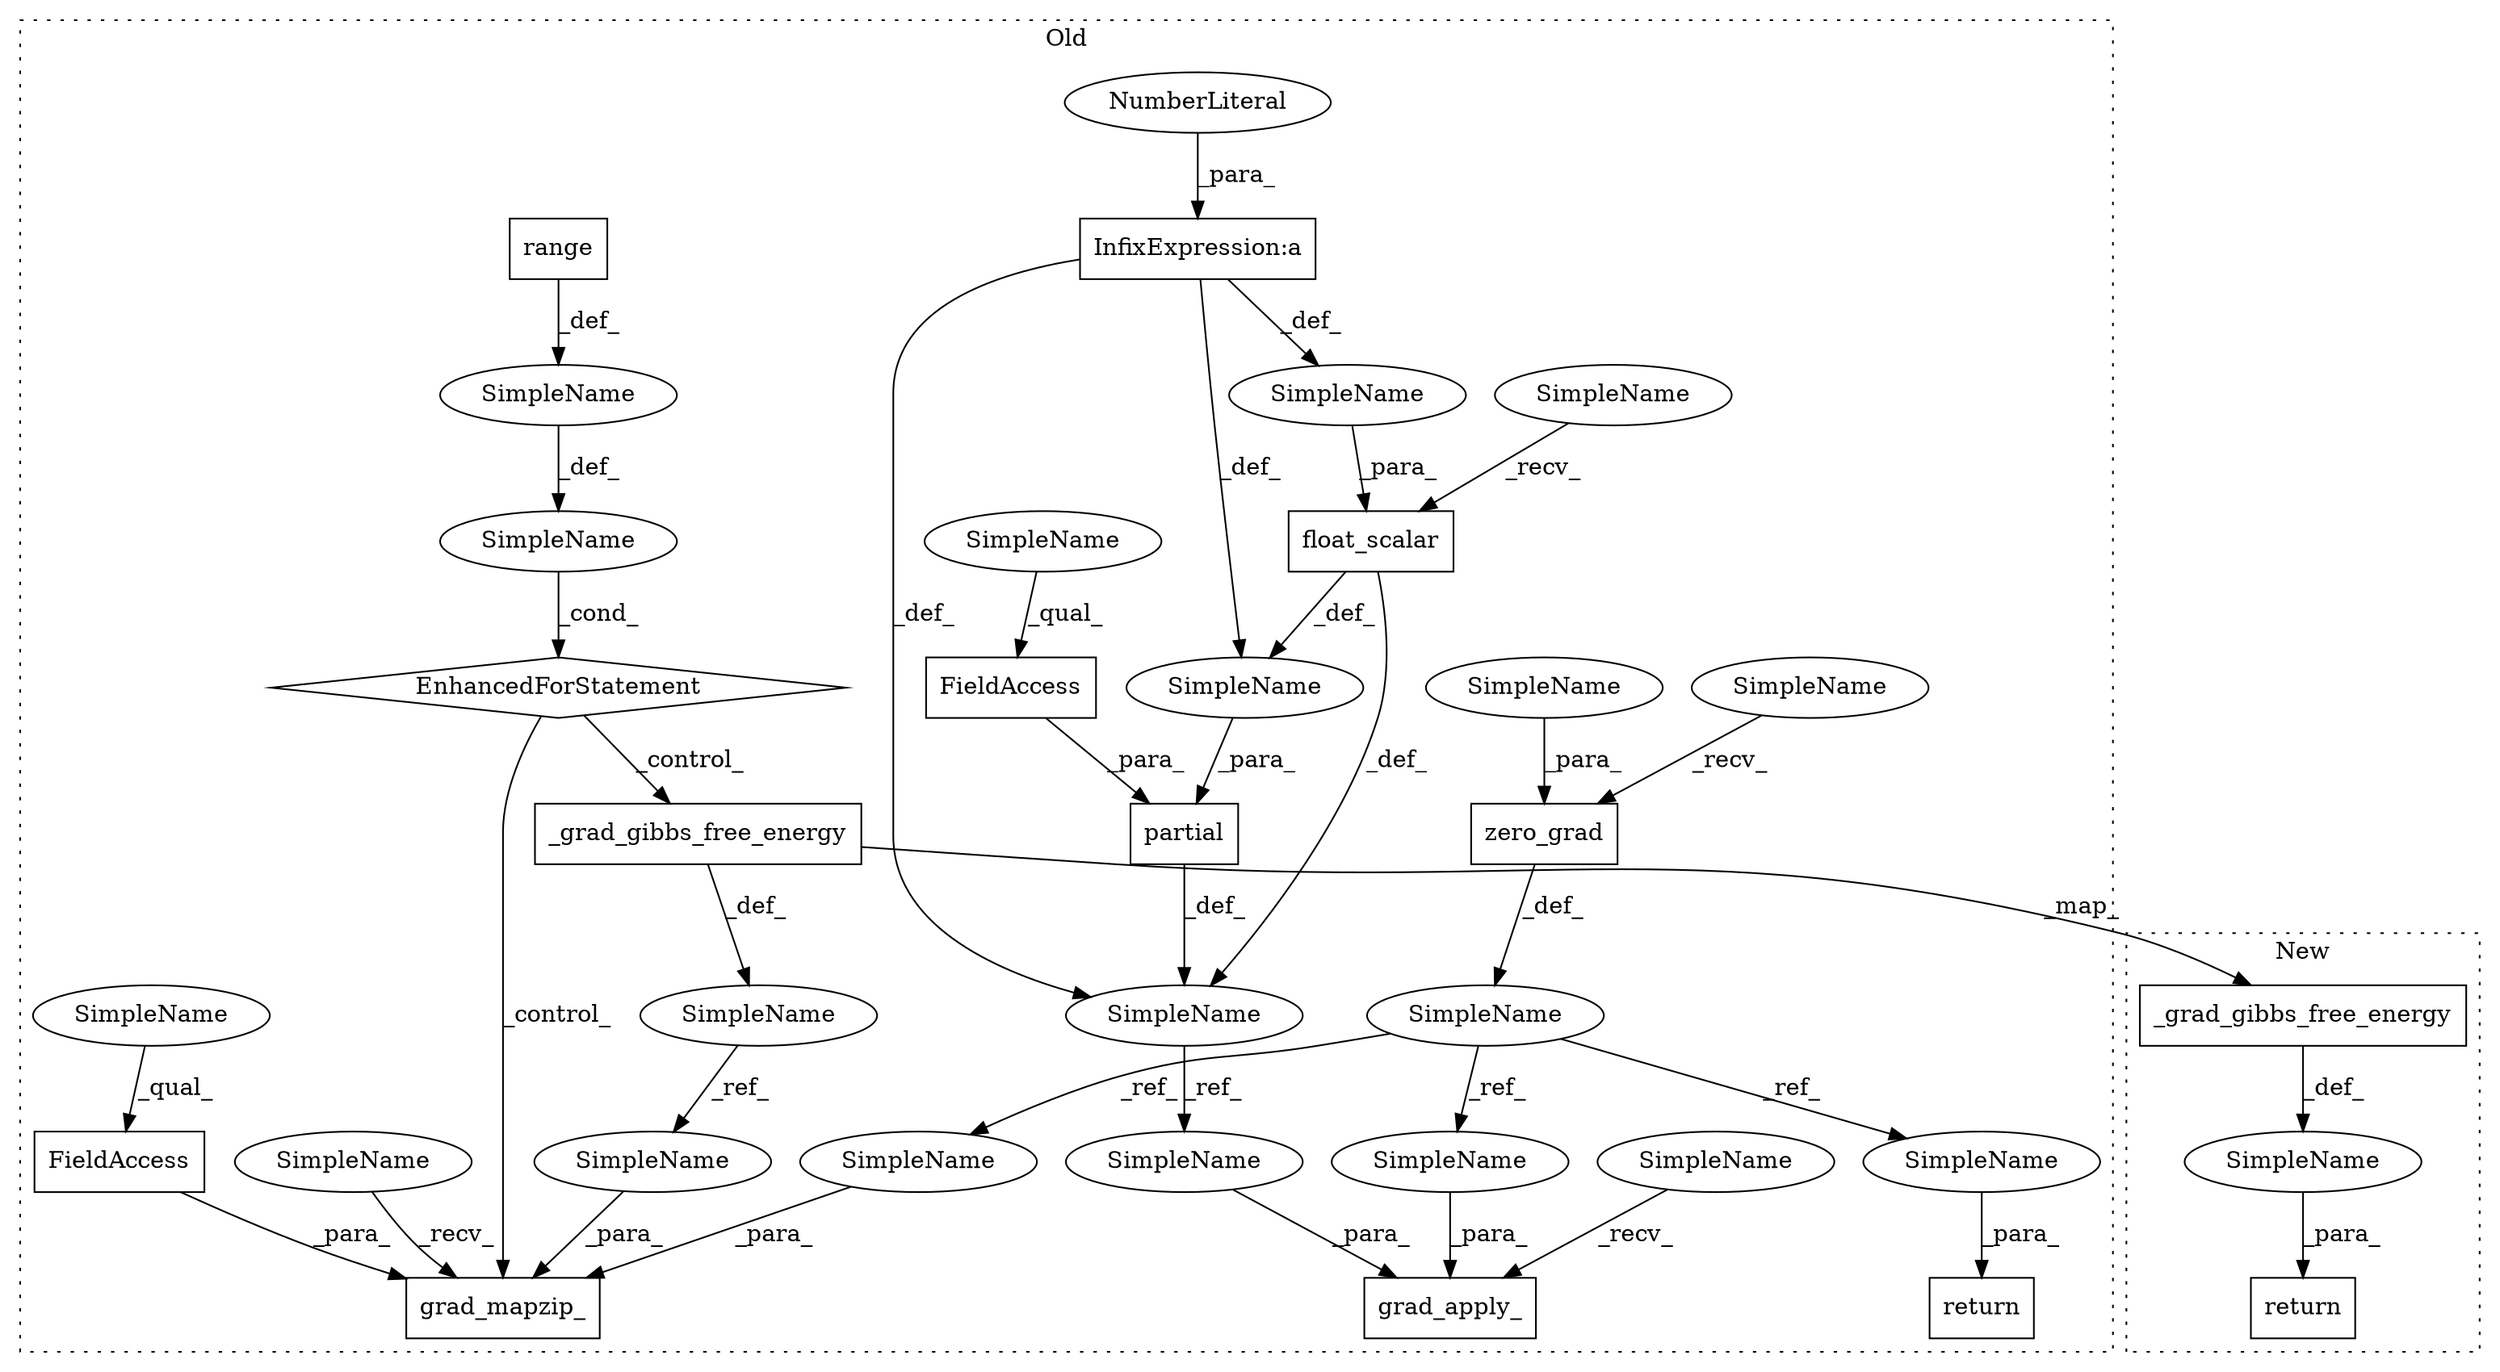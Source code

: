 digraph G {
subgraph cluster0 {
1 [label="_grad_gibbs_free_energy" a="32" s="14140,14167" l="24,1" shape="box"];
3 [label="EnhancedForStatement" a="70" s="13941,14014" l="53,2" shape="diamond"];
4 [label="SimpleName" a="42" s="13998" l="1" shape="ellipse"];
5 [label="SimpleName" a="42" s="14126" l="8" shape="ellipse"];
6 [label="grad_mapzip_" a="32" s="14190,14234" l="13,1" shape="box"];
7 [label="FieldAccess" a="22" s="14203" l="13" shape="box"];
8 [label="float_scalar" a="32" s="14285,14307" l="13,1" shape="box"];
9 [label="grad_apply_" a="32" s="14329,14355" l="12,1" shape="box"];
10 [label="SimpleName" a="42" s="" l="" shape="ellipse"];
11 [label="partial" a="32" s="14253,14308" l="8,1" shape="box"];
12 [label="InfixExpression:a" a="27" s="14299" l="3" shape="box"];
13 [label="NumberLiteral" a="34" s="14298" l="1" shape="ellipse"];
14 [label="FieldAccess" a="22" s="14261" l="14" shape="box"];
15 [label="range" a="32" s="14002,14013" l="6,1" shape="box"];
16 [label="SimpleName" a="42" s="" l="" shape="ellipse"];
17 [label="zero_grad" a="32" s="13920,13934" l="10,1" shape="box"];
18 [label="SimpleName" a="42" s="" l="" shape="ellipse"];
19 [label="SimpleName" a="42" s="13897" l="8" shape="ellipse"];
20 [label="SimpleName" a="42" s="14247" l="5" shape="ellipse"];
23 [label="return" a="41" s="14362" l="7" shape="box"];
24 [label="SimpleName" a="42" s="13906" l="13" shape="ellipse"];
25 [label="SimpleName" a="42" s="14315" l="13" shape="ellipse"];
26 [label="SimpleName" a="42" s="14176" l="13" shape="ellipse"];
27 [label="SimpleName" a="42" s="13930" l="4" shape="ellipse"];
28 [label="SimpleName" a="42" s="14369" l="8" shape="ellipse"];
29 [label="SimpleName" a="42" s="14347" l="8" shape="ellipse"];
30 [label="SimpleName" a="42" s="14226" l="8" shape="ellipse"];
31 [label="SimpleName" a="42" s="14341" l="5" shape="ellipse"];
32 [label="SimpleName" a="42" s="14217" l="8" shape="ellipse"];
33 [label="SimpleName" a="42" s="14203" l="8" shape="ellipse"];
34 [label="SimpleName" a="42" s="14261" l="8" shape="ellipse"];
35 [label="SimpleName" a="42" s="14276" l="8" shape="ellipse"];
label = "Old";
style="dotted";
}
subgraph cluster1 {
2 [label="_grad_gibbs_free_energy" a="32" s="13804,13831" l="24,1" shape="box"];
21 [label="SimpleName" a="42" s="" l="" shape="ellipse"];
22 [label="return" a="41" s="13792" l="7" shape="box"];
label = "New";
style="dotted";
}
1 -> 2 [label="_map_"];
1 -> 5 [label="_def_"];
2 -> 21 [label="_def_"];
3 -> 6 [label="_control_"];
3 -> 1 [label="_control_"];
4 -> 3 [label="_cond_"];
5 -> 32 [label="_ref_"];
7 -> 6 [label="_para_"];
8 -> 10 [label="_def_"];
8 -> 20 [label="_def_"];
10 -> 11 [label="_para_"];
11 -> 20 [label="_def_"];
12 -> 18 [label="_def_"];
12 -> 20 [label="_def_"];
12 -> 10 [label="_def_"];
13 -> 12 [label="_para_"];
14 -> 11 [label="_para_"];
15 -> 16 [label="_def_"];
16 -> 4 [label="_def_"];
17 -> 19 [label="_def_"];
18 -> 8 [label="_para_"];
19 -> 28 [label="_ref_"];
19 -> 30 [label="_ref_"];
19 -> 29 [label="_ref_"];
20 -> 31 [label="_ref_"];
21 -> 22 [label="_para_"];
24 -> 17 [label="_recv_"];
25 -> 9 [label="_recv_"];
26 -> 6 [label="_recv_"];
27 -> 17 [label="_para_"];
28 -> 23 [label="_para_"];
29 -> 9 [label="_para_"];
30 -> 6 [label="_para_"];
31 -> 9 [label="_para_"];
32 -> 6 [label="_para_"];
33 -> 7 [label="_qual_"];
34 -> 14 [label="_qual_"];
35 -> 8 [label="_recv_"];
}